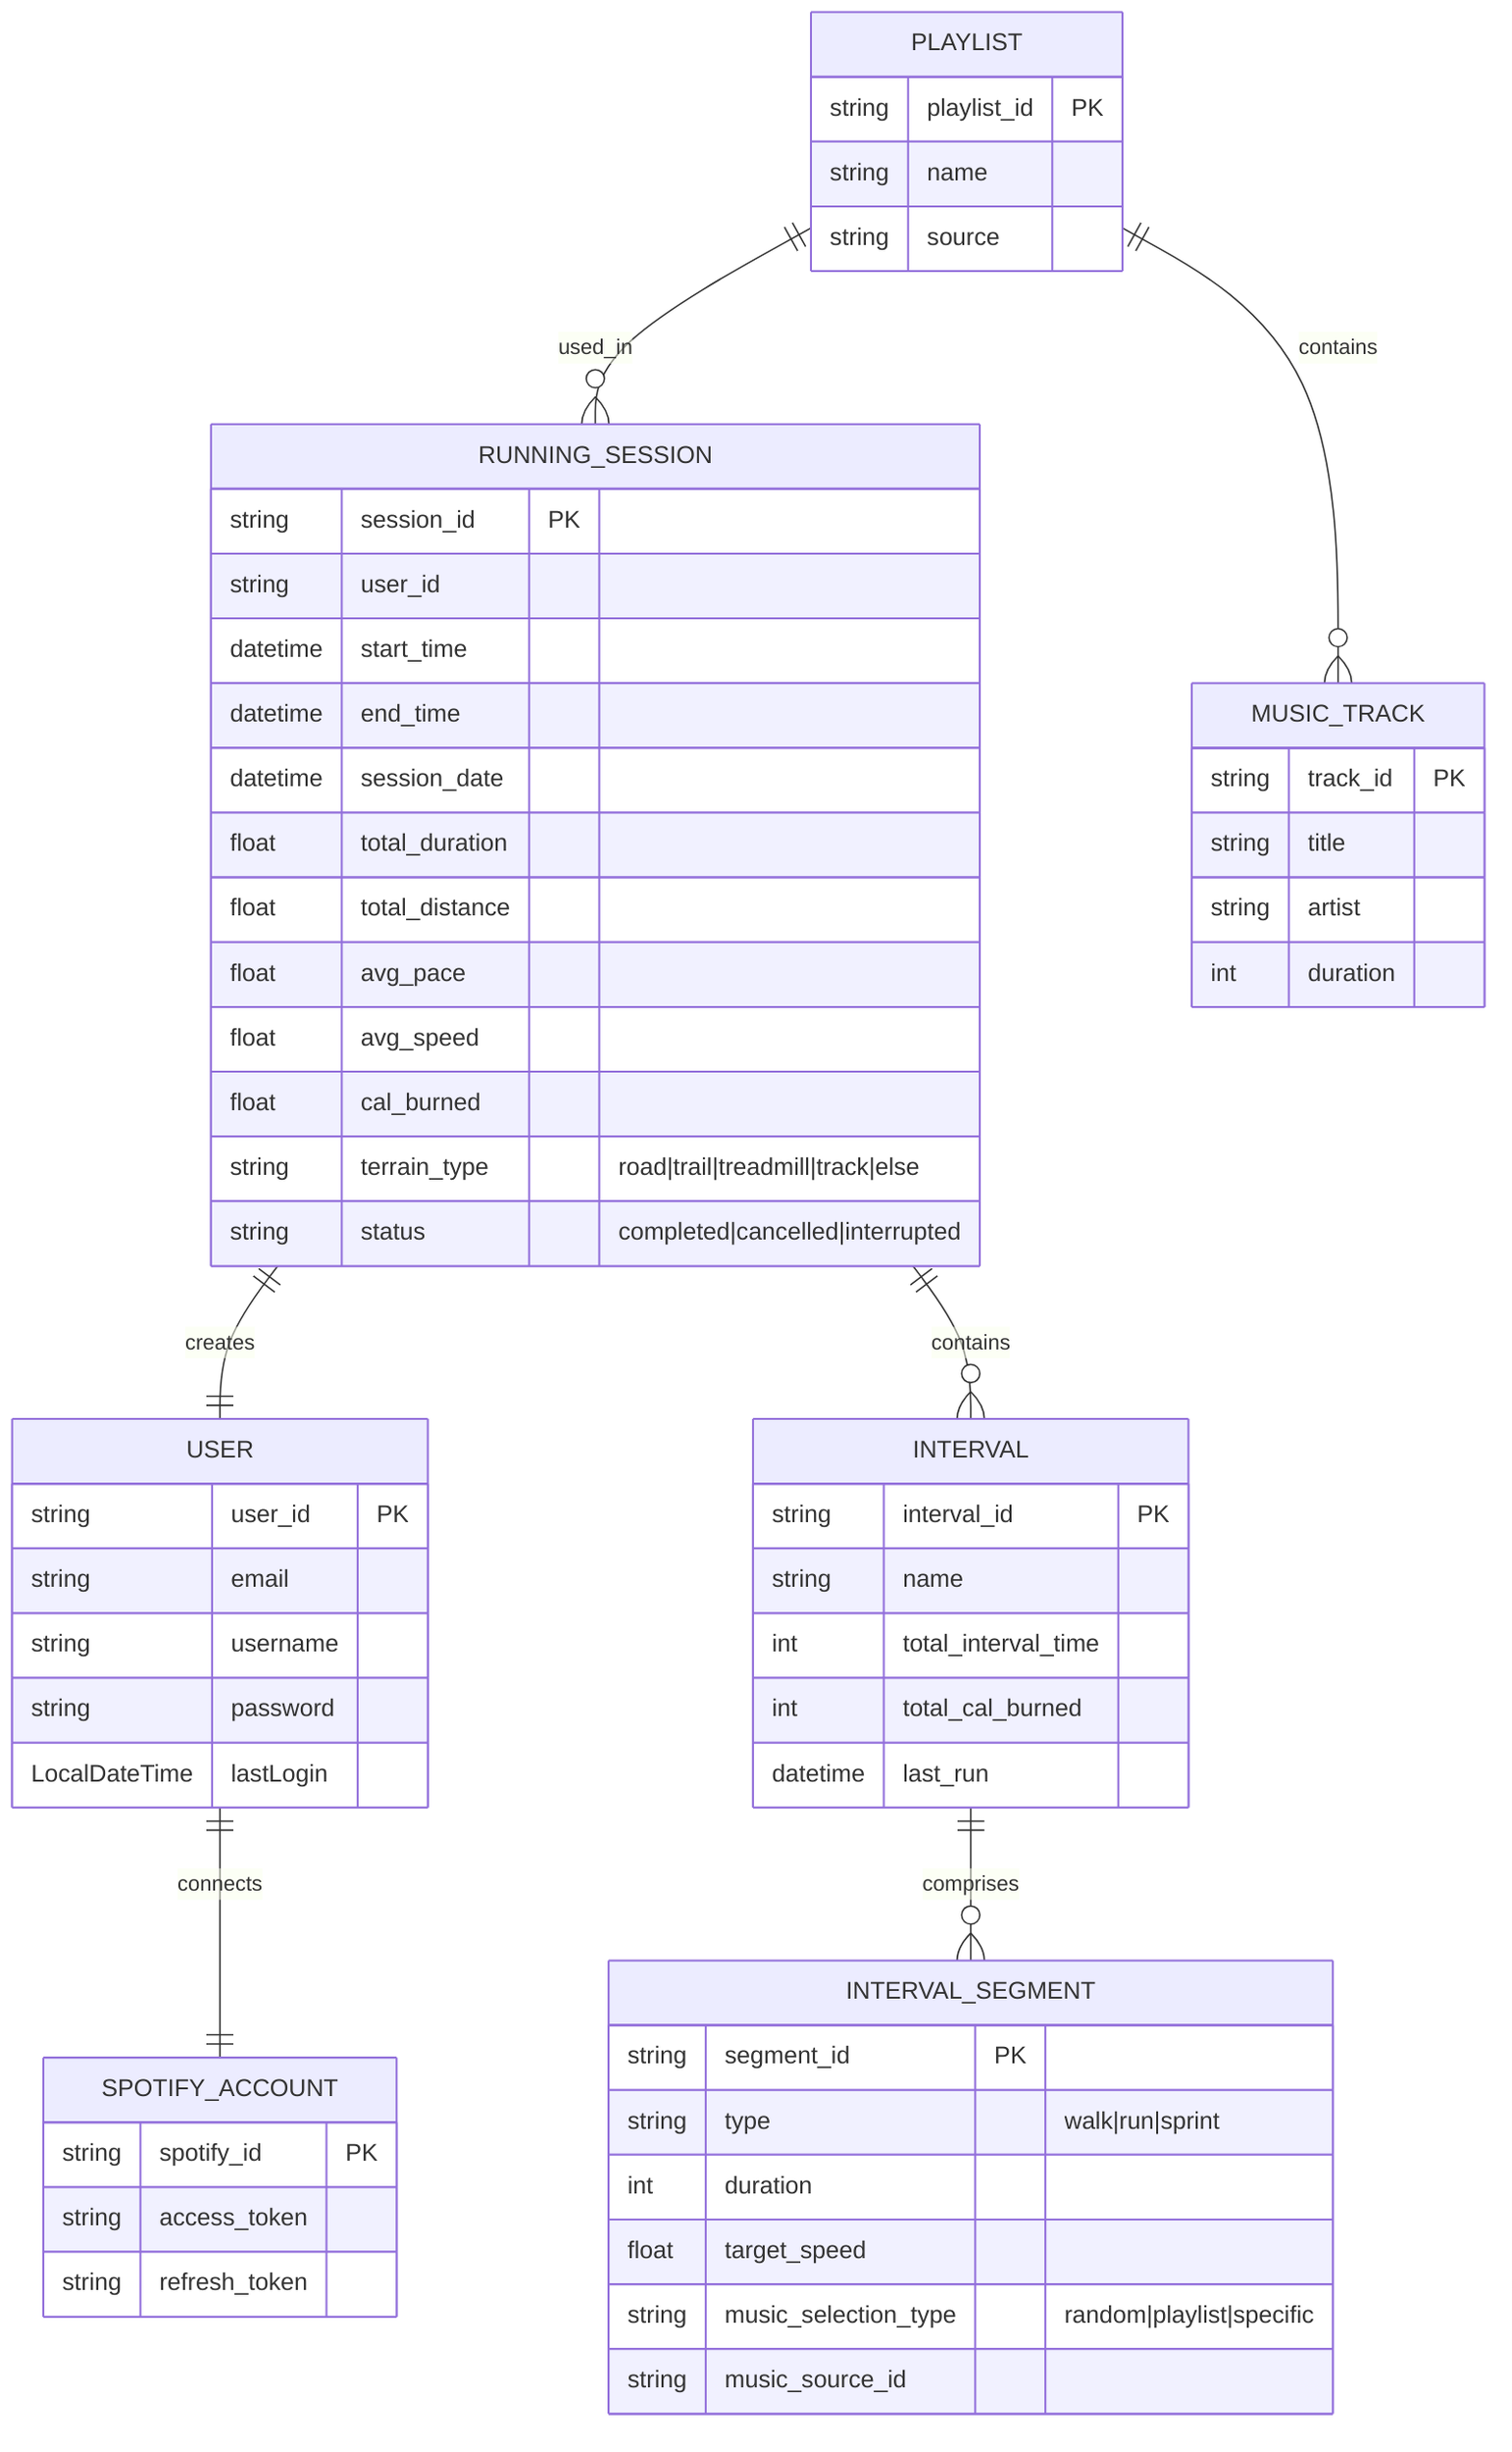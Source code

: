erDiagram
    USER ||--|| SPOTIFY_ACCOUNT : connects
    USER {
        string user_id PK
        string email
        string username
        string password
        LocalDateTime lastLogin
    }
    
    SPOTIFY_ACCOUNT {
        string spotify_id PK
        string access_token
        string refresh_token
    }
    
    RUNNING_SESSION ||--|| USER : creates
    RUNNING_SESSION {
        string session_id PK
        string user_id   
        datetime start_time
        datetime end_time
        datetime session_date
        float total_duration
        float total_distance
        float avg_pace
        float avg_speed
        float cal_burned
        string terrain_type "road|trail|treadmill|track|else"
        string status "completed|cancelled|interrupted"
    }
    
    RUNNING_SESSION ||--o{ INTERVAL : contains
    INTERVAL {
        string interval_id PK
        string name
        int total_interval_time
        int total_cal_burned 
        datetime last_run
    }
    
    INTERVAL ||--o{ INTERVAL_SEGMENT : comprises
    INTERVAL_SEGMENT {
        string segment_id PK
        string type "walk|run|sprint"
        int duration
        float target_speed
        string music_selection_type "random|playlist|specific"
        string music_source_id
    }
    
    PLAYLIST ||--o{ RUNNING_SESSION : used_in
    PLAYLIST {
        string playlist_id PK
        string name
        string source
    }
    
    MUSIC_TRACK {
        string track_id PK
        string title
        string artist
        int duration
    }
    
    PLAYLIST ||--o{ MUSIC_TRACK : contains